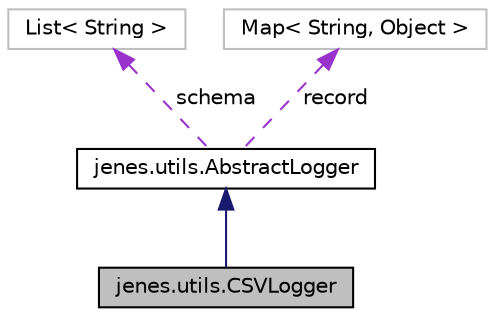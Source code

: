 digraph "jenes.utils.CSVLogger"
{
  edge [fontname="Helvetica",fontsize="10",labelfontname="Helvetica",labelfontsize="10"];
  node [fontname="Helvetica",fontsize="10",shape=record];
  Node1 [label="jenes.utils.CSVLogger",height=0.2,width=0.4,color="black", fillcolor="grey75", style="filled" fontcolor="black"];
  Node2 -> Node1 [dir="back",color="midnightblue",fontsize="10",style="solid",fontname="Helvetica"];
  Node2 [label="jenes.utils.AbstractLogger",height=0.2,width=0.4,color="black", fillcolor="white", style="filled",URL="$classjenes_1_1utils_1_1_abstract_logger.html"];
  Node3 -> Node2 [dir="back",color="darkorchid3",fontsize="10",style="dashed",label=" schema" ,fontname="Helvetica"];
  Node3 [label="List\< String \>",height=0.2,width=0.4,color="grey75", fillcolor="white", style="filled"];
  Node4 -> Node2 [dir="back",color="darkorchid3",fontsize="10",style="dashed",label=" record" ,fontname="Helvetica"];
  Node4 [label="Map\< String, Object \>",height=0.2,width=0.4,color="grey75", fillcolor="white", style="filled"];
}
